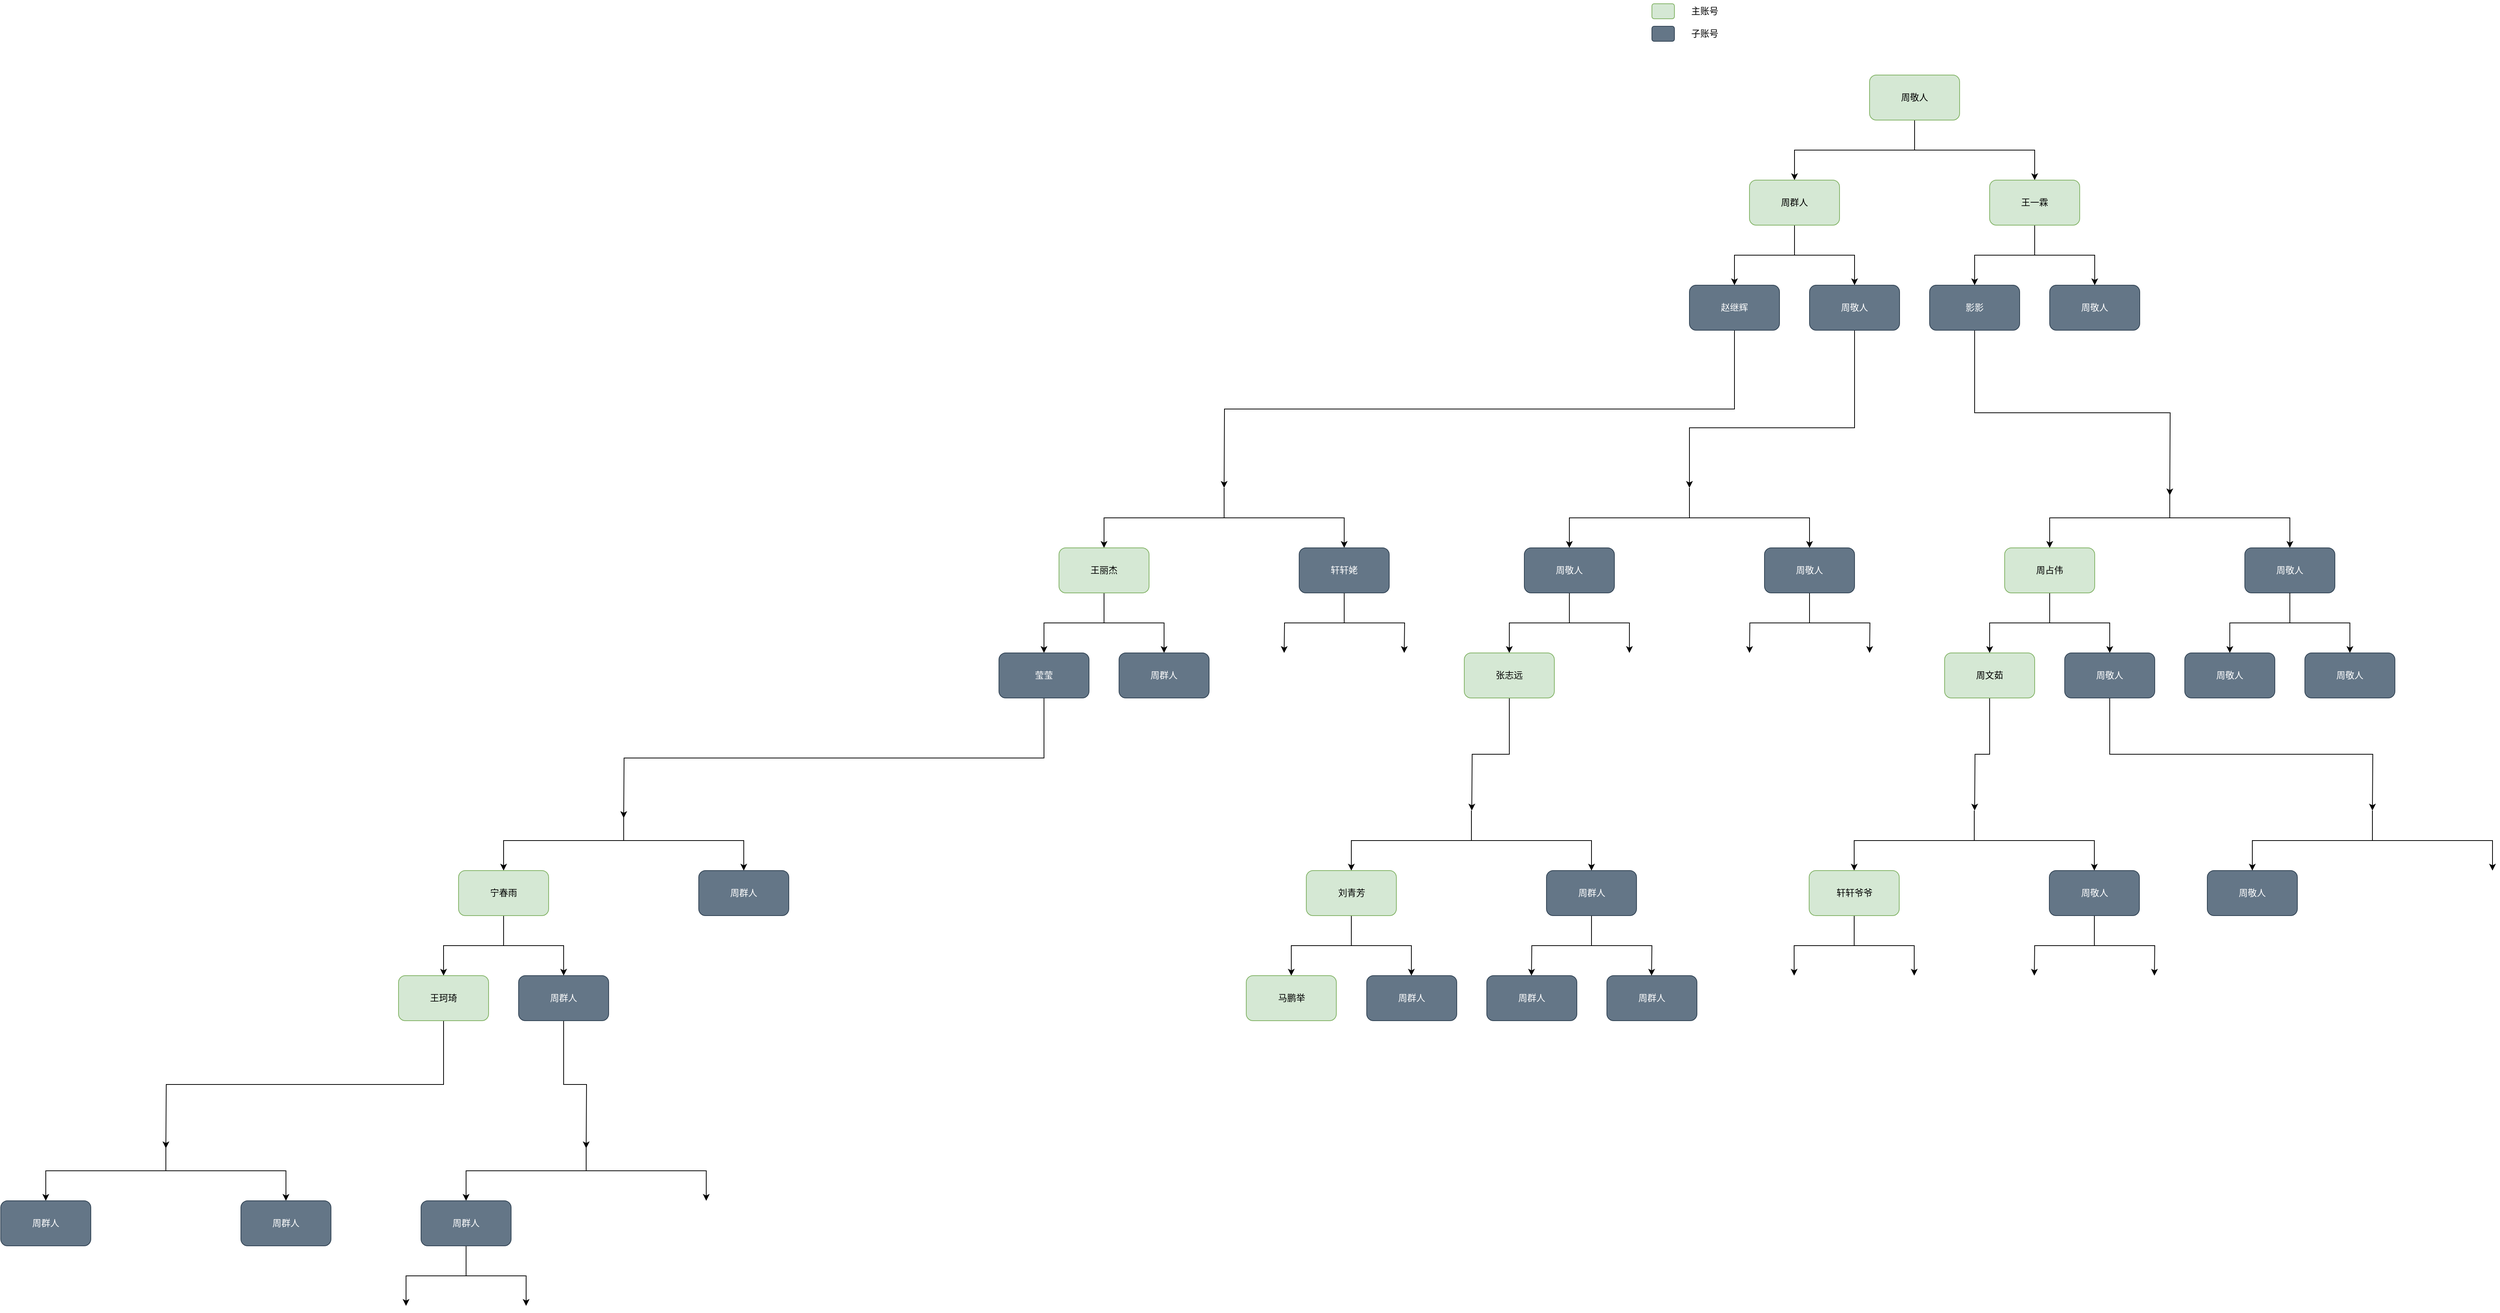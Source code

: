 <mxfile version="22.0.8" type="github">
  <diagram name="第 1 页" id="T6O9xjs0IXNBkX-w8Xno">
    <mxGraphModel dx="4530" dy="1083" grid="1" gridSize="10" guides="1" tooltips="1" connect="1" arrows="1" fold="1" page="1" pageScale="1" pageWidth="827" pageHeight="1169" math="0" shadow="0">
      <root>
        <mxCell id="0" />
        <mxCell id="1" parent="0" />
        <mxCell id="1RY9OHV8Dx5hhQ0rE-U_-4" style="edgeStyle=orthogonalEdgeStyle;rounded=0;orthogonalLoop=1;jettySize=auto;html=1;exitX=0.5;exitY=1;exitDx=0;exitDy=0;entryX=0.5;entryY=0;entryDx=0;entryDy=0;" parent="1" source="1RY9OHV8Dx5hhQ0rE-U_-1" target="1RY9OHV8Dx5hhQ0rE-U_-2" edge="1">
          <mxGeometry relative="1" as="geometry">
            <Array as="points">
              <mxPoint x="360" y="200" />
              <mxPoint x="200" y="200" />
              <mxPoint x="200" y="240" />
            </Array>
          </mxGeometry>
        </mxCell>
        <mxCell id="1RY9OHV8Dx5hhQ0rE-U_-5" style="edgeStyle=orthogonalEdgeStyle;rounded=0;orthogonalLoop=1;jettySize=auto;html=1;exitX=0.5;exitY=1;exitDx=0;exitDy=0;entryX=0.5;entryY=0;entryDx=0;entryDy=0;" parent="1" source="1RY9OHV8Dx5hhQ0rE-U_-1" target="1RY9OHV8Dx5hhQ0rE-U_-3" edge="1">
          <mxGeometry relative="1" as="geometry">
            <Array as="points">
              <mxPoint x="360" y="200" />
              <mxPoint x="520" y="200" />
              <mxPoint x="520" y="240" />
            </Array>
          </mxGeometry>
        </mxCell>
        <mxCell id="1RY9OHV8Dx5hhQ0rE-U_-1" value="周敬人&lt;br&gt;" style="rounded=1;whiteSpace=wrap;html=1;fillColor=#d5e8d4;strokeColor=#82b366;" parent="1" vertex="1">
          <mxGeometry x="300" y="100" width="120" height="60" as="geometry" />
        </mxCell>
        <mxCell id="1RY9OHV8Dx5hhQ0rE-U_-12" style="edgeStyle=orthogonalEdgeStyle;rounded=0;orthogonalLoop=1;jettySize=auto;html=1;exitX=0.5;exitY=1;exitDx=0;exitDy=0;entryX=0.5;entryY=0;entryDx=0;entryDy=0;" parent="1" source="1RY9OHV8Dx5hhQ0rE-U_-2" target="1RY9OHV8Dx5hhQ0rE-U_-8" edge="1">
          <mxGeometry relative="1" as="geometry">
            <Array as="points">
              <mxPoint x="200" y="340" />
              <mxPoint x="120" y="340" />
            </Array>
          </mxGeometry>
        </mxCell>
        <mxCell id="1RY9OHV8Dx5hhQ0rE-U_-13" style="edgeStyle=orthogonalEdgeStyle;rounded=0;orthogonalLoop=1;jettySize=auto;html=1;exitX=0.5;exitY=1;exitDx=0;exitDy=0;entryX=0.5;entryY=0;entryDx=0;entryDy=0;" parent="1" source="1RY9OHV8Dx5hhQ0rE-U_-2" target="1RY9OHV8Dx5hhQ0rE-U_-9" edge="1">
          <mxGeometry relative="1" as="geometry">
            <Array as="points">
              <mxPoint x="200" y="340" />
              <mxPoint x="280" y="340" />
            </Array>
          </mxGeometry>
        </mxCell>
        <mxCell id="1RY9OHV8Dx5hhQ0rE-U_-2" value="周群人&lt;br&gt;" style="rounded=1;whiteSpace=wrap;html=1;fillColor=#d5e8d4;strokeColor=#82b366;" parent="1" vertex="1">
          <mxGeometry x="140" y="240" width="120" height="60" as="geometry" />
        </mxCell>
        <mxCell id="1RY9OHV8Dx5hhQ0rE-U_-14" style="edgeStyle=orthogonalEdgeStyle;rounded=0;orthogonalLoop=1;jettySize=auto;html=1;exitX=0.5;exitY=1;exitDx=0;exitDy=0;entryX=0.5;entryY=0;entryDx=0;entryDy=0;" parent="1" source="1RY9OHV8Dx5hhQ0rE-U_-3" target="1RY9OHV8Dx5hhQ0rE-U_-10" edge="1">
          <mxGeometry relative="1" as="geometry" />
        </mxCell>
        <mxCell id="1RY9OHV8Dx5hhQ0rE-U_-15" style="edgeStyle=orthogonalEdgeStyle;rounded=0;orthogonalLoop=1;jettySize=auto;html=1;exitX=0.5;exitY=1;exitDx=0;exitDy=0;entryX=0.5;entryY=0;entryDx=0;entryDy=0;" parent="1" source="1RY9OHV8Dx5hhQ0rE-U_-3" target="1RY9OHV8Dx5hhQ0rE-U_-11" edge="1">
          <mxGeometry relative="1" as="geometry" />
        </mxCell>
        <mxCell id="1RY9OHV8Dx5hhQ0rE-U_-3" value="王一霖&lt;br&gt;" style="rounded=1;whiteSpace=wrap;html=1;fillColor=#d5e8d4;strokeColor=#82b366;" parent="1" vertex="1">
          <mxGeometry x="460" y="240" width="120" height="60" as="geometry" />
        </mxCell>
        <mxCell id="1RY9OHV8Dx5hhQ0rE-U_-6" value="" style="rounded=1;whiteSpace=wrap;html=1;fillColor=#d5e8d4;strokeColor=#82b366;" parent="1" vertex="1">
          <mxGeometry x="10" y="5" width="30" height="20" as="geometry" />
        </mxCell>
        <mxCell id="1RY9OHV8Dx5hhQ0rE-U_-7" value="" style="rounded=1;whiteSpace=wrap;html=1;fillColor=#647687;fontColor=#ffffff;strokeColor=#314354;" parent="1" vertex="1">
          <mxGeometry x="10" y="35" width="30" height="20" as="geometry" />
        </mxCell>
        <mxCell id="1RY9OHV8Dx5hhQ0rE-U_-33" style="edgeStyle=orthogonalEdgeStyle;rounded=0;orthogonalLoop=1;jettySize=auto;html=1;exitX=0.5;exitY=1;exitDx=0;exitDy=0;" parent="1" source="1RY9OHV8Dx5hhQ0rE-U_-8" edge="1">
          <mxGeometry relative="1" as="geometry">
            <mxPoint x="-560" y="650" as="targetPoint" />
          </mxGeometry>
        </mxCell>
        <mxCell id="1RY9OHV8Dx5hhQ0rE-U_-8" value="赵继辉&lt;br&gt;" style="rounded=1;whiteSpace=wrap;html=1;fillColor=#647687;strokeColor=#314354;fontColor=#ffffff;" parent="1" vertex="1">
          <mxGeometry x="60" y="380" width="120" height="60" as="geometry" />
        </mxCell>
        <mxCell id="1RY9OHV8Dx5hhQ0rE-U_-46" style="edgeStyle=orthogonalEdgeStyle;rounded=0;orthogonalLoop=1;jettySize=auto;html=1;exitX=0.5;exitY=1;exitDx=0;exitDy=0;" parent="1" source="1RY9OHV8Dx5hhQ0rE-U_-9" edge="1">
          <mxGeometry relative="1" as="geometry">
            <mxPoint x="60" y="650" as="targetPoint" />
            <Array as="points">
              <mxPoint x="280" y="570" />
              <mxPoint x="60" y="570" />
            </Array>
          </mxGeometry>
        </mxCell>
        <mxCell id="1RY9OHV8Dx5hhQ0rE-U_-9" value="周敬人&lt;br&gt;" style="rounded=1;whiteSpace=wrap;html=1;fillColor=#647687;strokeColor=#314354;fontColor=#ffffff;" parent="1" vertex="1">
          <mxGeometry x="220" y="380" width="120" height="60" as="geometry" />
        </mxCell>
        <mxCell id="1RY9OHV8Dx5hhQ0rE-U_-60" style="edgeStyle=orthogonalEdgeStyle;rounded=0;orthogonalLoop=1;jettySize=auto;html=1;exitX=0.5;exitY=1;exitDx=0;exitDy=0;" parent="1" source="1RY9OHV8Dx5hhQ0rE-U_-10" edge="1">
          <mxGeometry relative="1" as="geometry">
            <mxPoint x="700" y="660" as="targetPoint" />
          </mxGeometry>
        </mxCell>
        <mxCell id="1RY9OHV8Dx5hhQ0rE-U_-10" value="影影&lt;br&gt;" style="rounded=1;whiteSpace=wrap;html=1;fillColor=#647687;strokeColor=#314354;fontColor=#ffffff;" parent="1" vertex="1">
          <mxGeometry x="380" y="380" width="120" height="60" as="geometry" />
        </mxCell>
        <mxCell id="1RY9OHV8Dx5hhQ0rE-U_-11" value="周敬人&lt;br&gt;" style="rounded=1;whiteSpace=wrap;html=1;fillColor=#647687;strokeColor=#314354;fontColor=#ffffff;" parent="1" vertex="1">
          <mxGeometry x="540" y="380" width="120" height="60" as="geometry" />
        </mxCell>
        <mxCell id="1RY9OHV8Dx5hhQ0rE-U_-19" style="edgeStyle=orthogonalEdgeStyle;rounded=0;orthogonalLoop=1;jettySize=auto;html=1;exitX=0.5;exitY=1;exitDx=0;exitDy=0;entryX=0.5;entryY=0;entryDx=0;entryDy=0;" parent="1" target="1RY9OHV8Dx5hhQ0rE-U_-24" edge="1">
          <mxGeometry relative="1" as="geometry">
            <Array as="points">
              <mxPoint x="-560" y="690" />
              <mxPoint x="-720" y="690" />
              <mxPoint x="-720" y="730" />
            </Array>
            <mxPoint x="-560.0" y="650" as="sourcePoint" />
          </mxGeometry>
        </mxCell>
        <mxCell id="1RY9OHV8Dx5hhQ0rE-U_-20" style="edgeStyle=orthogonalEdgeStyle;rounded=0;orthogonalLoop=1;jettySize=auto;html=1;exitX=0.5;exitY=1;exitDx=0;exitDy=0;entryX=0.5;entryY=0;entryDx=0;entryDy=0;" parent="1" target="1RY9OHV8Dx5hhQ0rE-U_-27" edge="1">
          <mxGeometry relative="1" as="geometry">
            <Array as="points">
              <mxPoint x="-560" y="690" />
              <mxPoint x="-400" y="690" />
              <mxPoint x="-400" y="730" />
            </Array>
            <mxPoint x="-560.0" y="650" as="sourcePoint" />
          </mxGeometry>
        </mxCell>
        <mxCell id="1RY9OHV8Dx5hhQ0rE-U_-22" style="edgeStyle=orthogonalEdgeStyle;rounded=0;orthogonalLoop=1;jettySize=auto;html=1;exitX=0.5;exitY=1;exitDx=0;exitDy=0;entryX=0.5;entryY=0;entryDx=0;entryDy=0;" parent="1" source="1RY9OHV8Dx5hhQ0rE-U_-24" target="1RY9OHV8Dx5hhQ0rE-U_-28" edge="1">
          <mxGeometry relative="1" as="geometry">
            <Array as="points">
              <mxPoint x="-720" y="830" />
              <mxPoint x="-800" y="830" />
            </Array>
          </mxGeometry>
        </mxCell>
        <mxCell id="1RY9OHV8Dx5hhQ0rE-U_-23" style="edgeStyle=orthogonalEdgeStyle;rounded=0;orthogonalLoop=1;jettySize=auto;html=1;exitX=0.5;exitY=1;exitDx=0;exitDy=0;entryX=0.5;entryY=0;entryDx=0;entryDy=0;" parent="1" source="1RY9OHV8Dx5hhQ0rE-U_-24" target="1RY9OHV8Dx5hhQ0rE-U_-29" edge="1">
          <mxGeometry relative="1" as="geometry">
            <Array as="points">
              <mxPoint x="-720" y="830" />
              <mxPoint x="-640" y="830" />
            </Array>
          </mxGeometry>
        </mxCell>
        <mxCell id="1RY9OHV8Dx5hhQ0rE-U_-24" value="王丽杰&lt;br&gt;" style="rounded=1;whiteSpace=wrap;html=1;fillColor=#d5e8d4;strokeColor=#82b366;" parent="1" vertex="1">
          <mxGeometry x="-780" y="730" width="120" height="60" as="geometry" />
        </mxCell>
        <mxCell id="1RY9OHV8Dx5hhQ0rE-U_-25" style="edgeStyle=orthogonalEdgeStyle;rounded=0;orthogonalLoop=1;jettySize=auto;html=1;exitX=0.5;exitY=1;exitDx=0;exitDy=0;entryX=0.5;entryY=0;entryDx=0;entryDy=0;" parent="1" source="1RY9OHV8Dx5hhQ0rE-U_-27" edge="1">
          <mxGeometry relative="1" as="geometry">
            <mxPoint x="-480" y="870" as="targetPoint" />
          </mxGeometry>
        </mxCell>
        <mxCell id="1RY9OHV8Dx5hhQ0rE-U_-26" style="edgeStyle=orthogonalEdgeStyle;rounded=0;orthogonalLoop=1;jettySize=auto;html=1;exitX=0.5;exitY=1;exitDx=0;exitDy=0;entryX=0.5;entryY=0;entryDx=0;entryDy=0;" parent="1" source="1RY9OHV8Dx5hhQ0rE-U_-27" edge="1">
          <mxGeometry relative="1" as="geometry">
            <mxPoint x="-320" y="870" as="targetPoint" />
          </mxGeometry>
        </mxCell>
        <mxCell id="1RY9OHV8Dx5hhQ0rE-U_-27" value="轩轩姥&lt;br&gt;" style="rounded=1;whiteSpace=wrap;html=1;fillColor=#647687;strokeColor=#314354;fontColor=#ffffff;" parent="1" vertex="1">
          <mxGeometry x="-460" y="730" width="120" height="60" as="geometry" />
        </mxCell>
        <mxCell id="TJOVACFNIIR2Qm5ABRAI-22" style="edgeStyle=orthogonalEdgeStyle;rounded=0;orthogonalLoop=1;jettySize=auto;html=1;exitX=0.5;exitY=1;exitDx=0;exitDy=0;" parent="1" source="1RY9OHV8Dx5hhQ0rE-U_-28" edge="1">
          <mxGeometry relative="1" as="geometry">
            <mxPoint x="-1360" y="1090" as="targetPoint" />
          </mxGeometry>
        </mxCell>
        <mxCell id="1RY9OHV8Dx5hhQ0rE-U_-28" value="莹莹&lt;br&gt;" style="rounded=1;whiteSpace=wrap;html=1;fillColor=#647687;strokeColor=#314354;fontColor=#ffffff;" parent="1" vertex="1">
          <mxGeometry x="-860" y="870" width="120" height="60" as="geometry" />
        </mxCell>
        <mxCell id="1RY9OHV8Dx5hhQ0rE-U_-29" value="周群人&lt;br&gt;" style="rounded=1;whiteSpace=wrap;html=1;fillColor=#647687;strokeColor=#314354;fontColor=#ffffff;" parent="1" vertex="1">
          <mxGeometry x="-700" y="870" width="120" height="60" as="geometry" />
        </mxCell>
        <mxCell id="1RY9OHV8Dx5hhQ0rE-U_-34" style="edgeStyle=orthogonalEdgeStyle;rounded=0;orthogonalLoop=1;jettySize=auto;html=1;exitX=0.5;exitY=1;exitDx=0;exitDy=0;entryX=0.5;entryY=0;entryDx=0;entryDy=0;" parent="1" target="1RY9OHV8Dx5hhQ0rE-U_-38" edge="1">
          <mxGeometry relative="1" as="geometry">
            <Array as="points">
              <mxPoint x="60" y="690" />
              <mxPoint x="-100" y="690" />
              <mxPoint x="-100" y="730" />
            </Array>
            <mxPoint x="60.0" y="650" as="sourcePoint" />
          </mxGeometry>
        </mxCell>
        <mxCell id="1RY9OHV8Dx5hhQ0rE-U_-35" style="edgeStyle=orthogonalEdgeStyle;rounded=0;orthogonalLoop=1;jettySize=auto;html=1;exitX=0.5;exitY=1;exitDx=0;exitDy=0;entryX=0.5;entryY=0;entryDx=0;entryDy=0;" parent="1" target="1RY9OHV8Dx5hhQ0rE-U_-41" edge="1">
          <mxGeometry relative="1" as="geometry">
            <Array as="points">
              <mxPoint x="60" y="690" />
              <mxPoint x="220" y="690" />
              <mxPoint x="220" y="730" />
            </Array>
            <mxPoint x="60.0" y="650" as="sourcePoint" />
          </mxGeometry>
        </mxCell>
        <mxCell id="1RY9OHV8Dx5hhQ0rE-U_-36" style="edgeStyle=orthogonalEdgeStyle;rounded=0;orthogonalLoop=1;jettySize=auto;html=1;exitX=0.5;exitY=1;exitDx=0;exitDy=0;entryX=0.5;entryY=0;entryDx=0;entryDy=0;" parent="1" source="1RY9OHV8Dx5hhQ0rE-U_-38" target="1RY9OHV8Dx5hhQ0rE-U_-42" edge="1">
          <mxGeometry relative="1" as="geometry">
            <Array as="points">
              <mxPoint x="-100" y="830" />
              <mxPoint x="-180" y="830" />
            </Array>
          </mxGeometry>
        </mxCell>
        <mxCell id="1RY9OHV8Dx5hhQ0rE-U_-37" style="edgeStyle=orthogonalEdgeStyle;rounded=0;orthogonalLoop=1;jettySize=auto;html=1;exitX=0.5;exitY=1;exitDx=0;exitDy=0;entryX=0.5;entryY=0;entryDx=0;entryDy=0;" parent="1" source="1RY9OHV8Dx5hhQ0rE-U_-38" edge="1">
          <mxGeometry relative="1" as="geometry">
            <Array as="points">
              <mxPoint x="-100" y="830" />
              <mxPoint x="-20" y="830" />
            </Array>
            <mxPoint x="-20" y="870" as="targetPoint" />
          </mxGeometry>
        </mxCell>
        <mxCell id="1RY9OHV8Dx5hhQ0rE-U_-38" value="周敬人&lt;br&gt;" style="rounded=1;whiteSpace=wrap;html=1;fillColor=#647687;strokeColor=#314354;fontColor=#ffffff;" parent="1" vertex="1">
          <mxGeometry x="-160" y="730" width="120" height="60" as="geometry" />
        </mxCell>
        <mxCell id="1RY9OHV8Dx5hhQ0rE-U_-39" style="edgeStyle=orthogonalEdgeStyle;rounded=0;orthogonalLoop=1;jettySize=auto;html=1;exitX=0.5;exitY=1;exitDx=0;exitDy=0;entryX=0.5;entryY=0;entryDx=0;entryDy=0;" parent="1" source="1RY9OHV8Dx5hhQ0rE-U_-41" edge="1">
          <mxGeometry relative="1" as="geometry">
            <mxPoint x="140" y="870" as="targetPoint" />
          </mxGeometry>
        </mxCell>
        <mxCell id="1RY9OHV8Dx5hhQ0rE-U_-40" style="edgeStyle=orthogonalEdgeStyle;rounded=0;orthogonalLoop=1;jettySize=auto;html=1;exitX=0.5;exitY=1;exitDx=0;exitDy=0;entryX=0.5;entryY=0;entryDx=0;entryDy=0;" parent="1" source="1RY9OHV8Dx5hhQ0rE-U_-41" edge="1">
          <mxGeometry relative="1" as="geometry">
            <mxPoint x="300" y="870" as="targetPoint" />
          </mxGeometry>
        </mxCell>
        <mxCell id="1RY9OHV8Dx5hhQ0rE-U_-41" value="周敬人&lt;br style=&quot;border-color: var(--border-color);&quot;&gt;" style="rounded=1;whiteSpace=wrap;html=1;fillColor=#647687;strokeColor=#314354;fontColor=#ffffff;" parent="1" vertex="1">
          <mxGeometry x="160" y="730" width="120" height="60" as="geometry" />
        </mxCell>
        <mxCell id="TJOVACFNIIR2Qm5ABRAI-10" style="edgeStyle=orthogonalEdgeStyle;rounded=0;orthogonalLoop=1;jettySize=auto;html=1;exitX=0.5;exitY=1;exitDx=0;exitDy=0;" parent="1" source="1RY9OHV8Dx5hhQ0rE-U_-42" edge="1">
          <mxGeometry relative="1" as="geometry">
            <mxPoint x="-230" y="1080" as="targetPoint" />
          </mxGeometry>
        </mxCell>
        <mxCell id="1RY9OHV8Dx5hhQ0rE-U_-42" value="张志远&lt;br&gt;" style="rounded=1;whiteSpace=wrap;html=1;fillColor=#d5e8d4;strokeColor=#82b366;" parent="1" vertex="1">
          <mxGeometry x="-240" y="870" width="120" height="60" as="geometry" />
        </mxCell>
        <mxCell id="1RY9OHV8Dx5hhQ0rE-U_-48" style="edgeStyle=orthogonalEdgeStyle;rounded=0;orthogonalLoop=1;jettySize=auto;html=1;exitX=0.5;exitY=1;exitDx=0;exitDy=0;entryX=0.5;entryY=0;entryDx=0;entryDy=0;" parent="1" target="1RY9OHV8Dx5hhQ0rE-U_-52" edge="1">
          <mxGeometry relative="1" as="geometry">
            <Array as="points">
              <mxPoint x="700" y="690" />
              <mxPoint x="540" y="690" />
              <mxPoint x="540" y="730" />
            </Array>
            <mxPoint x="700.0" y="650" as="sourcePoint" />
          </mxGeometry>
        </mxCell>
        <mxCell id="1RY9OHV8Dx5hhQ0rE-U_-49" style="edgeStyle=orthogonalEdgeStyle;rounded=0;orthogonalLoop=1;jettySize=auto;html=1;exitX=0.5;exitY=1;exitDx=0;exitDy=0;entryX=0.5;entryY=0;entryDx=0;entryDy=0;" parent="1" edge="1">
          <mxGeometry relative="1" as="geometry">
            <Array as="points">
              <mxPoint x="700" y="690" />
              <mxPoint x="860" y="690" />
              <mxPoint x="860" y="730" />
            </Array>
            <mxPoint x="700.0" y="650" as="sourcePoint" />
            <mxPoint x="860" y="730" as="targetPoint" />
          </mxGeometry>
        </mxCell>
        <mxCell id="1RY9OHV8Dx5hhQ0rE-U_-50" style="edgeStyle=orthogonalEdgeStyle;rounded=0;orthogonalLoop=1;jettySize=auto;html=1;exitX=0.5;exitY=1;exitDx=0;exitDy=0;entryX=0.5;entryY=0;entryDx=0;entryDy=0;" parent="1" source="1RY9OHV8Dx5hhQ0rE-U_-52" target="1RY9OHV8Dx5hhQ0rE-U_-56" edge="1">
          <mxGeometry relative="1" as="geometry">
            <Array as="points">
              <mxPoint x="540" y="830" />
              <mxPoint x="460" y="830" />
            </Array>
          </mxGeometry>
        </mxCell>
        <mxCell id="1RY9OHV8Dx5hhQ0rE-U_-51" style="edgeStyle=orthogonalEdgeStyle;rounded=0;orthogonalLoop=1;jettySize=auto;html=1;exitX=0.5;exitY=1;exitDx=0;exitDy=0;entryX=0.5;entryY=0;entryDx=0;entryDy=0;" parent="1" source="1RY9OHV8Dx5hhQ0rE-U_-52" target="1RY9OHV8Dx5hhQ0rE-U_-57" edge="1">
          <mxGeometry relative="1" as="geometry">
            <Array as="points">
              <mxPoint x="540" y="830" />
              <mxPoint x="620" y="830" />
            </Array>
          </mxGeometry>
        </mxCell>
        <mxCell id="1RY9OHV8Dx5hhQ0rE-U_-52" value="周占伟&lt;br&gt;" style="rounded=1;whiteSpace=wrap;html=1;fillColor=#d5e8d4;strokeColor=#82b366;" parent="1" vertex="1">
          <mxGeometry x="480" y="730" width="120" height="60" as="geometry" />
        </mxCell>
        <mxCell id="30zp_rVC2SgwWm0mWYjA-17" style="edgeStyle=orthogonalEdgeStyle;rounded=0;orthogonalLoop=1;jettySize=auto;html=1;exitX=0.5;exitY=1;exitDx=0;exitDy=0;" edge="1" parent="1" source="1RY9OHV8Dx5hhQ0rE-U_-56">
          <mxGeometry relative="1" as="geometry">
            <mxPoint x="440" y="1080" as="targetPoint" />
          </mxGeometry>
        </mxCell>
        <mxCell id="1RY9OHV8Dx5hhQ0rE-U_-56" value="周文茹&lt;br&gt;" style="rounded=1;whiteSpace=wrap;html=1;fillColor=#d5e8d4;strokeColor=#82b366;" parent="1" vertex="1">
          <mxGeometry x="400" y="870" width="120" height="60" as="geometry" />
        </mxCell>
        <mxCell id="30zp_rVC2SgwWm0mWYjA-26" style="edgeStyle=orthogonalEdgeStyle;rounded=0;orthogonalLoop=1;jettySize=auto;html=1;exitX=0.5;exitY=1;exitDx=0;exitDy=0;" edge="1" parent="1" source="1RY9OHV8Dx5hhQ0rE-U_-57">
          <mxGeometry relative="1" as="geometry">
            <mxPoint x="970" y="1080" as="targetPoint" />
          </mxGeometry>
        </mxCell>
        <mxCell id="1RY9OHV8Dx5hhQ0rE-U_-57" value="周敬人&lt;br&gt;" style="rounded=1;whiteSpace=wrap;html=1;fillColor=#647687;strokeColor=#314354;fontColor=#ffffff;" parent="1" vertex="1">
          <mxGeometry x="560" y="870" width="120" height="60" as="geometry" />
        </mxCell>
        <mxCell id="1RY9OHV8Dx5hhQ0rE-U_-61" value="主账号" style="text;html=1;align=center;verticalAlign=middle;resizable=0;points=[];autosize=1;strokeColor=none;fillColor=none;" parent="1" vertex="1">
          <mxGeometry x="50" width="60" height="30" as="geometry" />
        </mxCell>
        <mxCell id="1RY9OHV8Dx5hhQ0rE-U_-62" value="子账号" style="text;html=1;align=center;verticalAlign=middle;resizable=0;points=[];autosize=1;strokeColor=none;fillColor=none;" parent="1" vertex="1">
          <mxGeometry x="50" y="30" width="60" height="30" as="geometry" />
        </mxCell>
        <mxCell id="TJOVACFNIIR2Qm5ABRAI-1" style="edgeStyle=orthogonalEdgeStyle;rounded=0;orthogonalLoop=1;jettySize=auto;html=1;exitX=0.5;exitY=1;exitDx=0;exitDy=0;entryX=0.5;entryY=0;entryDx=0;entryDy=0;" parent="1" target="TJOVACFNIIR2Qm5ABRAI-5" edge="1">
          <mxGeometry relative="1" as="geometry">
            <Array as="points">
              <mxPoint x="-230.48" y="1120" />
              <mxPoint x="-390.48" y="1120" />
              <mxPoint x="-390.48" y="1160" />
            </Array>
            <mxPoint x="-230.48" y="1080" as="sourcePoint" />
          </mxGeometry>
        </mxCell>
        <mxCell id="TJOVACFNIIR2Qm5ABRAI-2" style="edgeStyle=orthogonalEdgeStyle;rounded=0;orthogonalLoop=1;jettySize=auto;html=1;exitX=0.5;exitY=1;exitDx=0;exitDy=0;entryX=0.5;entryY=0;entryDx=0;entryDy=0;" parent="1" target="TJOVACFNIIR2Qm5ABRAI-8" edge="1">
          <mxGeometry relative="1" as="geometry">
            <Array as="points">
              <mxPoint x="-230.48" y="1120" />
              <mxPoint x="-70.48" y="1120" />
              <mxPoint x="-70.48" y="1160" />
            </Array>
            <mxPoint x="-230.48" y="1080" as="sourcePoint" />
          </mxGeometry>
        </mxCell>
        <mxCell id="TJOVACFNIIR2Qm5ABRAI-3" style="edgeStyle=orthogonalEdgeStyle;rounded=0;orthogonalLoop=1;jettySize=auto;html=1;exitX=0.5;exitY=1;exitDx=0;exitDy=0;entryX=0.5;entryY=0;entryDx=0;entryDy=0;" parent="1" source="TJOVACFNIIR2Qm5ABRAI-5" target="TJOVACFNIIR2Qm5ABRAI-9" edge="1">
          <mxGeometry relative="1" as="geometry">
            <Array as="points">
              <mxPoint x="-390.48" y="1260" />
              <mxPoint x="-470.48" y="1260" />
            </Array>
          </mxGeometry>
        </mxCell>
        <mxCell id="TJOVACFNIIR2Qm5ABRAI-4" style="edgeStyle=orthogonalEdgeStyle;rounded=0;orthogonalLoop=1;jettySize=auto;html=1;exitX=0.5;exitY=1;exitDx=0;exitDy=0;entryX=0.5;entryY=0;entryDx=0;entryDy=0;" parent="1" source="TJOVACFNIIR2Qm5ABRAI-5" edge="1">
          <mxGeometry relative="1" as="geometry">
            <Array as="points">
              <mxPoint x="-390.48" y="1260" />
              <mxPoint x="-310.48" y="1260" />
            </Array>
            <mxPoint x="-310.48" y="1300" as="targetPoint" />
          </mxGeometry>
        </mxCell>
        <mxCell id="TJOVACFNIIR2Qm5ABRAI-5" value="刘青芳" style="rounded=1;whiteSpace=wrap;html=1;fillColor=#d5e8d4;strokeColor=#82b366;" parent="1" vertex="1">
          <mxGeometry x="-450.48" y="1160" width="120" height="60" as="geometry" />
        </mxCell>
        <mxCell id="TJOVACFNIIR2Qm5ABRAI-6" style="edgeStyle=orthogonalEdgeStyle;rounded=0;orthogonalLoop=1;jettySize=auto;html=1;exitX=0.5;exitY=1;exitDx=0;exitDy=0;entryX=0.5;entryY=0;entryDx=0;entryDy=0;" parent="1" source="TJOVACFNIIR2Qm5ABRAI-8" edge="1">
          <mxGeometry relative="1" as="geometry">
            <mxPoint x="-150.48" y="1300" as="targetPoint" />
          </mxGeometry>
        </mxCell>
        <mxCell id="TJOVACFNIIR2Qm5ABRAI-7" style="edgeStyle=orthogonalEdgeStyle;rounded=0;orthogonalLoop=1;jettySize=auto;html=1;exitX=0.5;exitY=1;exitDx=0;exitDy=0;entryX=0.5;entryY=0;entryDx=0;entryDy=0;" parent="1" source="TJOVACFNIIR2Qm5ABRAI-8" edge="1">
          <mxGeometry relative="1" as="geometry">
            <mxPoint x="9.52" y="1300" as="targetPoint" />
          </mxGeometry>
        </mxCell>
        <mxCell id="TJOVACFNIIR2Qm5ABRAI-8" value="周群人" style="rounded=1;whiteSpace=wrap;html=1;fillColor=#647687;strokeColor=#314354;fontColor=#ffffff;" parent="1" vertex="1">
          <mxGeometry x="-130.48" y="1160" width="120" height="60" as="geometry" />
        </mxCell>
        <mxCell id="TJOVACFNIIR2Qm5ABRAI-9" value="马鹏举" style="rounded=1;whiteSpace=wrap;html=1;fillColor=#d5e8d4;strokeColor=#82b366;" parent="1" vertex="1">
          <mxGeometry x="-530.48" y="1300" width="120" height="60" as="geometry" />
        </mxCell>
        <mxCell id="TJOVACFNIIR2Qm5ABRAI-11" value="周群人" style="rounded=1;whiteSpace=wrap;html=1;fillColor=#647687;strokeColor=#314354;fontColor=#ffffff;" parent="1" vertex="1">
          <mxGeometry x="-370" y="1300" width="120" height="60" as="geometry" />
        </mxCell>
        <mxCell id="TJOVACFNIIR2Qm5ABRAI-12" style="edgeStyle=orthogonalEdgeStyle;rounded=0;orthogonalLoop=1;jettySize=auto;html=1;exitX=0.5;exitY=1;exitDx=0;exitDy=0;entryX=0.5;entryY=0;entryDx=0;entryDy=0;" parent="1" target="TJOVACFNIIR2Qm5ABRAI-16" edge="1">
          <mxGeometry relative="1" as="geometry">
            <Array as="points">
              <mxPoint x="-1360" y="1120" />
              <mxPoint x="-1520" y="1120" />
              <mxPoint x="-1520" y="1160" />
            </Array>
            <mxPoint x="-1360.0" y="1080" as="sourcePoint" />
          </mxGeometry>
        </mxCell>
        <mxCell id="TJOVACFNIIR2Qm5ABRAI-13" style="edgeStyle=orthogonalEdgeStyle;rounded=0;orthogonalLoop=1;jettySize=auto;html=1;exitX=0.5;exitY=1;exitDx=0;exitDy=0;entryX=0.5;entryY=0;entryDx=0;entryDy=0;" parent="1" edge="1">
          <mxGeometry relative="1" as="geometry">
            <Array as="points">
              <mxPoint x="-1360" y="1120" />
              <mxPoint x="-1200" y="1120" />
              <mxPoint x="-1200" y="1160" />
            </Array>
            <mxPoint x="-1360.0" y="1080" as="sourcePoint" />
            <mxPoint x="-1200" y="1160" as="targetPoint" />
          </mxGeometry>
        </mxCell>
        <mxCell id="TJOVACFNIIR2Qm5ABRAI-14" style="edgeStyle=orthogonalEdgeStyle;rounded=0;orthogonalLoop=1;jettySize=auto;html=1;exitX=0.5;exitY=1;exitDx=0;exitDy=0;entryX=0.5;entryY=0;entryDx=0;entryDy=0;" parent="1" source="TJOVACFNIIR2Qm5ABRAI-16" edge="1">
          <mxGeometry relative="1" as="geometry">
            <Array as="points">
              <mxPoint x="-1520" y="1260" />
              <mxPoint x="-1600" y="1260" />
            </Array>
            <mxPoint x="-1600" y="1300" as="targetPoint" />
          </mxGeometry>
        </mxCell>
        <mxCell id="TJOVACFNIIR2Qm5ABRAI-15" style="edgeStyle=orthogonalEdgeStyle;rounded=0;orthogonalLoop=1;jettySize=auto;html=1;exitX=0.5;exitY=1;exitDx=0;exitDy=0;entryX=0.5;entryY=0;entryDx=0;entryDy=0;" parent="1" source="TJOVACFNIIR2Qm5ABRAI-16" edge="1">
          <mxGeometry relative="1" as="geometry">
            <Array as="points">
              <mxPoint x="-1520" y="1260" />
              <mxPoint x="-1440" y="1260" />
            </Array>
            <mxPoint x="-1440" y="1300" as="targetPoint" />
          </mxGeometry>
        </mxCell>
        <mxCell id="TJOVACFNIIR2Qm5ABRAI-16" value="宁春雨" style="rounded=1;whiteSpace=wrap;html=1;fillColor=#d5e8d4;strokeColor=#82b366;" parent="1" vertex="1">
          <mxGeometry x="-1580" y="1160" width="120" height="60" as="geometry" />
        </mxCell>
        <mxCell id="TJOVACFNIIR2Qm5ABRAI-32" style="edgeStyle=orthogonalEdgeStyle;rounded=0;orthogonalLoop=1;jettySize=auto;html=1;exitX=0.5;exitY=1;exitDx=0;exitDy=0;" parent="1" source="TJOVACFNIIR2Qm5ABRAI-23" edge="1">
          <mxGeometry relative="1" as="geometry">
            <mxPoint x="-1970" y="1530" as="targetPoint" />
          </mxGeometry>
        </mxCell>
        <mxCell id="TJOVACFNIIR2Qm5ABRAI-23" value="王珂琦" style="rounded=1;whiteSpace=wrap;html=1;fillColor=#d5e8d4;strokeColor=#82b366;" parent="1" vertex="1">
          <mxGeometry x="-1660" y="1300" width="120" height="60" as="geometry" />
        </mxCell>
        <mxCell id="TJOVACFNIIR2Qm5ABRAI-24" value="周群人" style="rounded=1;whiteSpace=wrap;html=1;fillColor=#647687;strokeColor=#314354;fontColor=#ffffff;" parent="1" vertex="1">
          <mxGeometry x="-1260" y="1160" width="120" height="60" as="geometry" />
        </mxCell>
        <mxCell id="TJOVACFNIIR2Qm5ABRAI-25" style="edgeStyle=orthogonalEdgeStyle;rounded=0;orthogonalLoop=1;jettySize=auto;html=1;exitX=0.5;exitY=1;exitDx=0;exitDy=0;entryX=0.5;entryY=0;entryDx=0;entryDy=0;" parent="1" edge="1">
          <mxGeometry relative="1" as="geometry">
            <Array as="points">
              <mxPoint x="-1970" y="1560" />
              <mxPoint x="-2130" y="1560" />
              <mxPoint x="-2130" y="1600" />
            </Array>
            <mxPoint x="-1970.0" y="1520" as="sourcePoint" />
            <mxPoint x="-2130" y="1600" as="targetPoint" />
          </mxGeometry>
        </mxCell>
        <mxCell id="TJOVACFNIIR2Qm5ABRAI-26" style="edgeStyle=orthogonalEdgeStyle;rounded=0;orthogonalLoop=1;jettySize=auto;html=1;exitX=0.5;exitY=1;exitDx=0;exitDy=0;entryX=0.5;entryY=0;entryDx=0;entryDy=0;" parent="1" edge="1">
          <mxGeometry relative="1" as="geometry">
            <Array as="points">
              <mxPoint x="-1970" y="1560" />
              <mxPoint x="-1810" y="1560" />
              <mxPoint x="-1810" y="1600" />
            </Array>
            <mxPoint x="-1970.0" y="1520" as="sourcePoint" />
            <mxPoint x="-1810" y="1600" as="targetPoint" />
          </mxGeometry>
        </mxCell>
        <mxCell id="TJOVACFNIIR2Qm5ABRAI-31" value="周群人" style="rounded=1;whiteSpace=wrap;html=1;fillColor=#647687;strokeColor=#314354;fontColor=#ffffff;" parent="1" vertex="1">
          <mxGeometry x="-2190" y="1600" width="120" height="60" as="geometry" />
        </mxCell>
        <mxCell id="30zp_rVC2SgwWm0mWYjA-1" value="周敬人&lt;br&gt;" style="rounded=1;whiteSpace=wrap;html=1;fillColor=#647687;strokeColor=#314354;fontColor=#ffffff;" vertex="1" parent="1">
          <mxGeometry x="800" y="730" width="120" height="60" as="geometry" />
        </mxCell>
        <mxCell id="30zp_rVC2SgwWm0mWYjA-2" style="edgeStyle=orthogonalEdgeStyle;rounded=0;orthogonalLoop=1;jettySize=auto;html=1;exitX=0.5;exitY=1;exitDx=0;exitDy=0;entryX=0.5;entryY=0;entryDx=0;entryDy=0;" edge="1" parent="1">
          <mxGeometry relative="1" as="geometry">
            <Array as="points">
              <mxPoint x="860" y="830" />
              <mxPoint x="780" y="830" />
            </Array>
            <mxPoint x="860" y="790" as="sourcePoint" />
            <mxPoint x="780" y="870" as="targetPoint" />
          </mxGeometry>
        </mxCell>
        <mxCell id="30zp_rVC2SgwWm0mWYjA-3" style="edgeStyle=orthogonalEdgeStyle;rounded=0;orthogonalLoop=1;jettySize=auto;html=1;exitX=0.5;exitY=1;exitDx=0;exitDy=0;entryX=0.5;entryY=0;entryDx=0;entryDy=0;" edge="1" parent="1" target="30zp_rVC2SgwWm0mWYjA-5">
          <mxGeometry relative="1" as="geometry">
            <Array as="points">
              <mxPoint x="860" y="830" />
              <mxPoint x="940" y="830" />
            </Array>
            <mxPoint x="860" y="790" as="sourcePoint" />
          </mxGeometry>
        </mxCell>
        <mxCell id="30zp_rVC2SgwWm0mWYjA-5" value="周敬人&lt;br&gt;" style="rounded=1;whiteSpace=wrap;html=1;fillColor=#647687;strokeColor=#314354;fontColor=#ffffff;" vertex="1" parent="1">
          <mxGeometry x="880" y="870" width="120" height="60" as="geometry" />
        </mxCell>
        <mxCell id="30zp_rVC2SgwWm0mWYjA-6" value="周敬人&lt;br&gt;" style="rounded=1;whiteSpace=wrap;html=1;fillColor=#647687;strokeColor=#314354;fontColor=#ffffff;" vertex="1" parent="1">
          <mxGeometry x="720" y="870" width="120" height="60" as="geometry" />
        </mxCell>
        <mxCell id="30zp_rVC2SgwWm0mWYjA-7" style="edgeStyle=orthogonalEdgeStyle;rounded=0;orthogonalLoop=1;jettySize=auto;html=1;exitX=0.5;exitY=1;exitDx=0;exitDy=0;entryX=0.5;entryY=0;entryDx=0;entryDy=0;" edge="1" parent="1" target="30zp_rVC2SgwWm0mWYjA-11">
          <mxGeometry relative="1" as="geometry">
            <Array as="points">
              <mxPoint x="439.52" y="1120" />
              <mxPoint x="279.52" y="1120" />
              <mxPoint x="279.52" y="1160" />
            </Array>
            <mxPoint x="439.52" y="1080" as="sourcePoint" />
          </mxGeometry>
        </mxCell>
        <mxCell id="30zp_rVC2SgwWm0mWYjA-8" style="edgeStyle=orthogonalEdgeStyle;rounded=0;orthogonalLoop=1;jettySize=auto;html=1;exitX=0.5;exitY=1;exitDx=0;exitDy=0;entryX=0.5;entryY=0;entryDx=0;entryDy=0;" edge="1" parent="1" target="30zp_rVC2SgwWm0mWYjA-14">
          <mxGeometry relative="1" as="geometry">
            <Array as="points">
              <mxPoint x="439.52" y="1120" />
              <mxPoint x="599.52" y="1120" />
              <mxPoint x="599.52" y="1160" />
            </Array>
            <mxPoint x="439.52" y="1080" as="sourcePoint" />
          </mxGeometry>
        </mxCell>
        <mxCell id="30zp_rVC2SgwWm0mWYjA-9" style="edgeStyle=orthogonalEdgeStyle;rounded=0;orthogonalLoop=1;jettySize=auto;html=1;exitX=0.5;exitY=1;exitDx=0;exitDy=0;entryX=0.5;entryY=0;entryDx=0;entryDy=0;" edge="1" parent="1" source="30zp_rVC2SgwWm0mWYjA-11">
          <mxGeometry relative="1" as="geometry">
            <Array as="points">
              <mxPoint x="279.52" y="1260" />
              <mxPoint x="199.52" y="1260" />
            </Array>
            <mxPoint x="199.52" y="1300" as="targetPoint" />
          </mxGeometry>
        </mxCell>
        <mxCell id="30zp_rVC2SgwWm0mWYjA-10" style="edgeStyle=orthogonalEdgeStyle;rounded=0;orthogonalLoop=1;jettySize=auto;html=1;exitX=0.5;exitY=1;exitDx=0;exitDy=0;entryX=0.5;entryY=0;entryDx=0;entryDy=0;" edge="1" parent="1" source="30zp_rVC2SgwWm0mWYjA-11">
          <mxGeometry relative="1" as="geometry">
            <Array as="points">
              <mxPoint x="279.52" y="1260" />
              <mxPoint x="359.52" y="1260" />
            </Array>
            <mxPoint x="359.52" y="1300" as="targetPoint" />
          </mxGeometry>
        </mxCell>
        <mxCell id="30zp_rVC2SgwWm0mWYjA-11" value="轩轩爷爷" style="rounded=1;whiteSpace=wrap;html=1;fillColor=#d5e8d4;strokeColor=#82b366;" vertex="1" parent="1">
          <mxGeometry x="219.52" y="1160" width="120" height="60" as="geometry" />
        </mxCell>
        <mxCell id="30zp_rVC2SgwWm0mWYjA-12" style="edgeStyle=orthogonalEdgeStyle;rounded=0;orthogonalLoop=1;jettySize=auto;html=1;exitX=0.5;exitY=1;exitDx=0;exitDy=0;entryX=0.5;entryY=0;entryDx=0;entryDy=0;" edge="1" parent="1" source="30zp_rVC2SgwWm0mWYjA-14">
          <mxGeometry relative="1" as="geometry">
            <mxPoint x="519.52" y="1300" as="targetPoint" />
          </mxGeometry>
        </mxCell>
        <mxCell id="30zp_rVC2SgwWm0mWYjA-13" style="edgeStyle=orthogonalEdgeStyle;rounded=0;orthogonalLoop=1;jettySize=auto;html=1;exitX=0.5;exitY=1;exitDx=0;exitDy=0;entryX=0.5;entryY=0;entryDx=0;entryDy=0;" edge="1" parent="1" source="30zp_rVC2SgwWm0mWYjA-14">
          <mxGeometry relative="1" as="geometry">
            <mxPoint x="679.52" y="1300" as="targetPoint" />
          </mxGeometry>
        </mxCell>
        <mxCell id="30zp_rVC2SgwWm0mWYjA-14" value="周敬人" style="rounded=1;whiteSpace=wrap;html=1;fillColor=#647687;strokeColor=#314354;fontColor=#ffffff;" vertex="1" parent="1">
          <mxGeometry x="539.52" y="1160" width="120" height="60" as="geometry" />
        </mxCell>
        <mxCell id="30zp_rVC2SgwWm0mWYjA-18" style="edgeStyle=orthogonalEdgeStyle;rounded=0;orthogonalLoop=1;jettySize=auto;html=1;exitX=0.5;exitY=1;exitDx=0;exitDy=0;entryX=0.5;entryY=0;entryDx=0;entryDy=0;" edge="1" parent="1">
          <mxGeometry relative="1" as="geometry">
            <Array as="points">
              <mxPoint x="970.02" y="1120" />
              <mxPoint x="810.02" y="1120" />
              <mxPoint x="810.02" y="1160" />
            </Array>
            <mxPoint x="970.02" y="1080" as="sourcePoint" />
            <mxPoint x="810.02" y="1160" as="targetPoint" />
          </mxGeometry>
        </mxCell>
        <mxCell id="30zp_rVC2SgwWm0mWYjA-19" style="edgeStyle=orthogonalEdgeStyle;rounded=0;orthogonalLoop=1;jettySize=auto;html=1;exitX=0.5;exitY=1;exitDx=0;exitDy=0;entryX=0.5;entryY=0;entryDx=0;entryDy=0;" edge="1" parent="1">
          <mxGeometry relative="1" as="geometry">
            <Array as="points">
              <mxPoint x="970.02" y="1120" />
              <mxPoint x="1130.02" y="1120" />
              <mxPoint x="1130.02" y="1160" />
            </Array>
            <mxPoint x="970.02" y="1080" as="sourcePoint" />
            <mxPoint x="1130.02" y="1160" as="targetPoint" />
          </mxGeometry>
        </mxCell>
        <mxCell id="30zp_rVC2SgwWm0mWYjA-27" value="周敬人" style="rounded=1;whiteSpace=wrap;html=1;fillColor=#647687;strokeColor=#314354;fontColor=#ffffff;" vertex="1" parent="1">
          <mxGeometry x="750" y="1160" width="120" height="60" as="geometry" />
        </mxCell>
        <mxCell id="30zp_rVC2SgwWm0mWYjA-34" style="edgeStyle=orthogonalEdgeStyle;rounded=0;orthogonalLoop=1;jettySize=auto;html=1;exitX=0.5;exitY=1;exitDx=0;exitDy=0;" edge="1" parent="1" source="30zp_rVC2SgwWm0mWYjA-28">
          <mxGeometry relative="1" as="geometry">
            <mxPoint x="-1410" y="1530" as="targetPoint" />
          </mxGeometry>
        </mxCell>
        <mxCell id="30zp_rVC2SgwWm0mWYjA-28" value="周群人" style="rounded=1;whiteSpace=wrap;html=1;fillColor=#647687;strokeColor=#314354;fontColor=#ffffff;" vertex="1" parent="1">
          <mxGeometry x="-1500" y="1300" width="120" height="60" as="geometry" />
        </mxCell>
        <mxCell id="30zp_rVC2SgwWm0mWYjA-29" style="edgeStyle=orthogonalEdgeStyle;rounded=0;orthogonalLoop=1;jettySize=auto;html=1;exitX=0.5;exitY=1;exitDx=0;exitDy=0;entryX=0.5;entryY=0;entryDx=0;entryDy=0;" edge="1" parent="1">
          <mxGeometry relative="1" as="geometry">
            <Array as="points">
              <mxPoint x="-1410" y="1560" />
              <mxPoint x="-1570" y="1560" />
              <mxPoint x="-1570" y="1600" />
            </Array>
            <mxPoint x="-1410.0" y="1520" as="sourcePoint" />
            <mxPoint x="-1570" y="1600" as="targetPoint" />
          </mxGeometry>
        </mxCell>
        <mxCell id="30zp_rVC2SgwWm0mWYjA-30" style="edgeStyle=orthogonalEdgeStyle;rounded=0;orthogonalLoop=1;jettySize=auto;html=1;exitX=0.5;exitY=1;exitDx=0;exitDy=0;entryX=0.5;entryY=0;entryDx=0;entryDy=0;" edge="1" parent="1">
          <mxGeometry relative="1" as="geometry">
            <Array as="points">
              <mxPoint x="-1410" y="1560" />
              <mxPoint x="-1250" y="1560" />
              <mxPoint x="-1250" y="1600" />
            </Array>
            <mxPoint x="-1410.0" y="1520" as="sourcePoint" />
            <mxPoint x="-1250" y="1600" as="targetPoint" />
          </mxGeometry>
        </mxCell>
        <mxCell id="30zp_rVC2SgwWm0mWYjA-31" style="edgeStyle=orthogonalEdgeStyle;rounded=0;orthogonalLoop=1;jettySize=auto;html=1;exitX=0.5;exitY=1;exitDx=0;exitDy=0;entryX=0.5;entryY=0;entryDx=0;entryDy=0;" edge="1" parent="1">
          <mxGeometry relative="1" as="geometry">
            <Array as="points">
              <mxPoint x="-1570" y="1700" />
              <mxPoint x="-1650" y="1700" />
            </Array>
            <mxPoint x="-1650" y="1740" as="targetPoint" />
            <mxPoint x="-1570" y="1660" as="sourcePoint" />
          </mxGeometry>
        </mxCell>
        <mxCell id="30zp_rVC2SgwWm0mWYjA-32" style="edgeStyle=orthogonalEdgeStyle;rounded=0;orthogonalLoop=1;jettySize=auto;html=1;exitX=0.5;exitY=1;exitDx=0;exitDy=0;entryX=0.5;entryY=0;entryDx=0;entryDy=0;" edge="1" parent="1">
          <mxGeometry relative="1" as="geometry">
            <Array as="points">
              <mxPoint x="-1570" y="1700" />
              <mxPoint x="-1490" y="1700" />
            </Array>
            <mxPoint x="-1490" y="1740" as="targetPoint" />
            <mxPoint x="-1570" y="1660" as="sourcePoint" />
          </mxGeometry>
        </mxCell>
        <mxCell id="30zp_rVC2SgwWm0mWYjA-33" value="周群人" style="rounded=1;whiteSpace=wrap;html=1;fillColor=#647687;strokeColor=#314354;fontColor=#ffffff;" vertex="1" parent="1">
          <mxGeometry x="-1630" y="1600" width="120" height="60" as="geometry" />
        </mxCell>
        <mxCell id="30zp_rVC2SgwWm0mWYjA-35" value="周群人" style="rounded=1;whiteSpace=wrap;html=1;fillColor=#647687;strokeColor=#314354;fontColor=#ffffff;" vertex="1" parent="1">
          <mxGeometry x="-1870" y="1600" width="120" height="60" as="geometry" />
        </mxCell>
        <mxCell id="30zp_rVC2SgwWm0mWYjA-36" value="周群人" style="rounded=1;whiteSpace=wrap;html=1;fillColor=#647687;strokeColor=#314354;fontColor=#ffffff;" vertex="1" parent="1">
          <mxGeometry x="-210" y="1300" width="120" height="60" as="geometry" />
        </mxCell>
        <mxCell id="30zp_rVC2SgwWm0mWYjA-37" value="周群人" style="rounded=1;whiteSpace=wrap;html=1;fillColor=#647687;strokeColor=#314354;fontColor=#ffffff;" vertex="1" parent="1">
          <mxGeometry x="-50" y="1300" width="120" height="60" as="geometry" />
        </mxCell>
      </root>
    </mxGraphModel>
  </diagram>
</mxfile>
